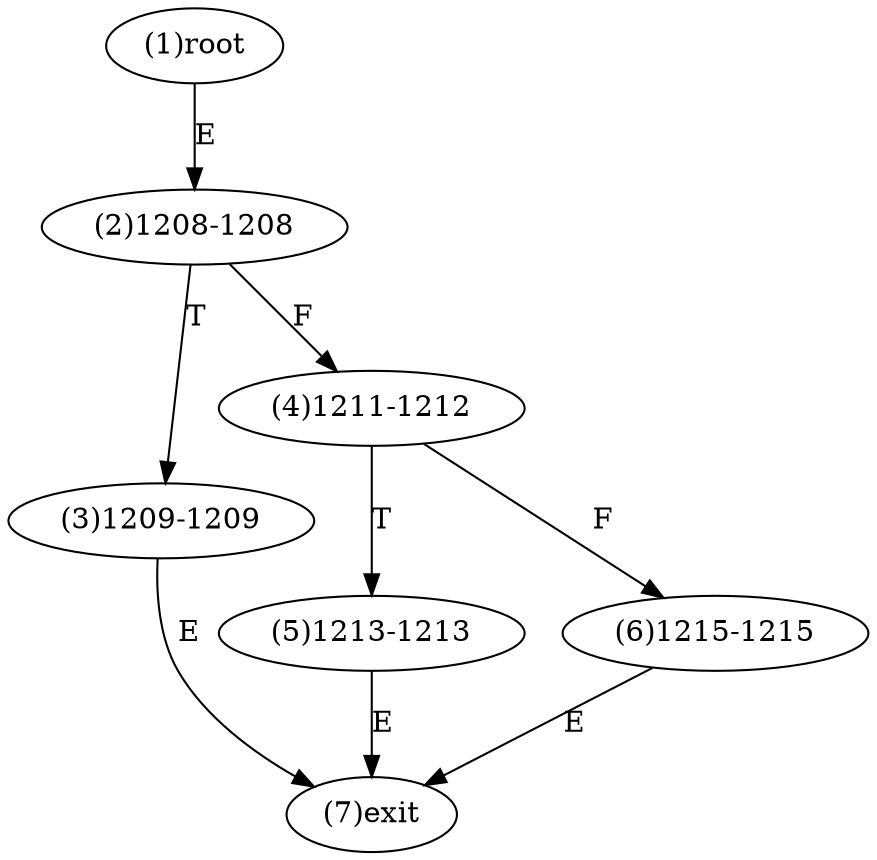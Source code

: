 digraph "" { 
1[ label="(1)root"];
2[ label="(2)1208-1208"];
3[ label="(3)1209-1209"];
4[ label="(4)1211-1212"];
5[ label="(5)1213-1213"];
6[ label="(6)1215-1215"];
7[ label="(7)exit"];
1->2[ label="E"];
2->4[ label="F"];
2->3[ label="T"];
3->7[ label="E"];
4->6[ label="F"];
4->5[ label="T"];
5->7[ label="E"];
6->7[ label="E"];
}